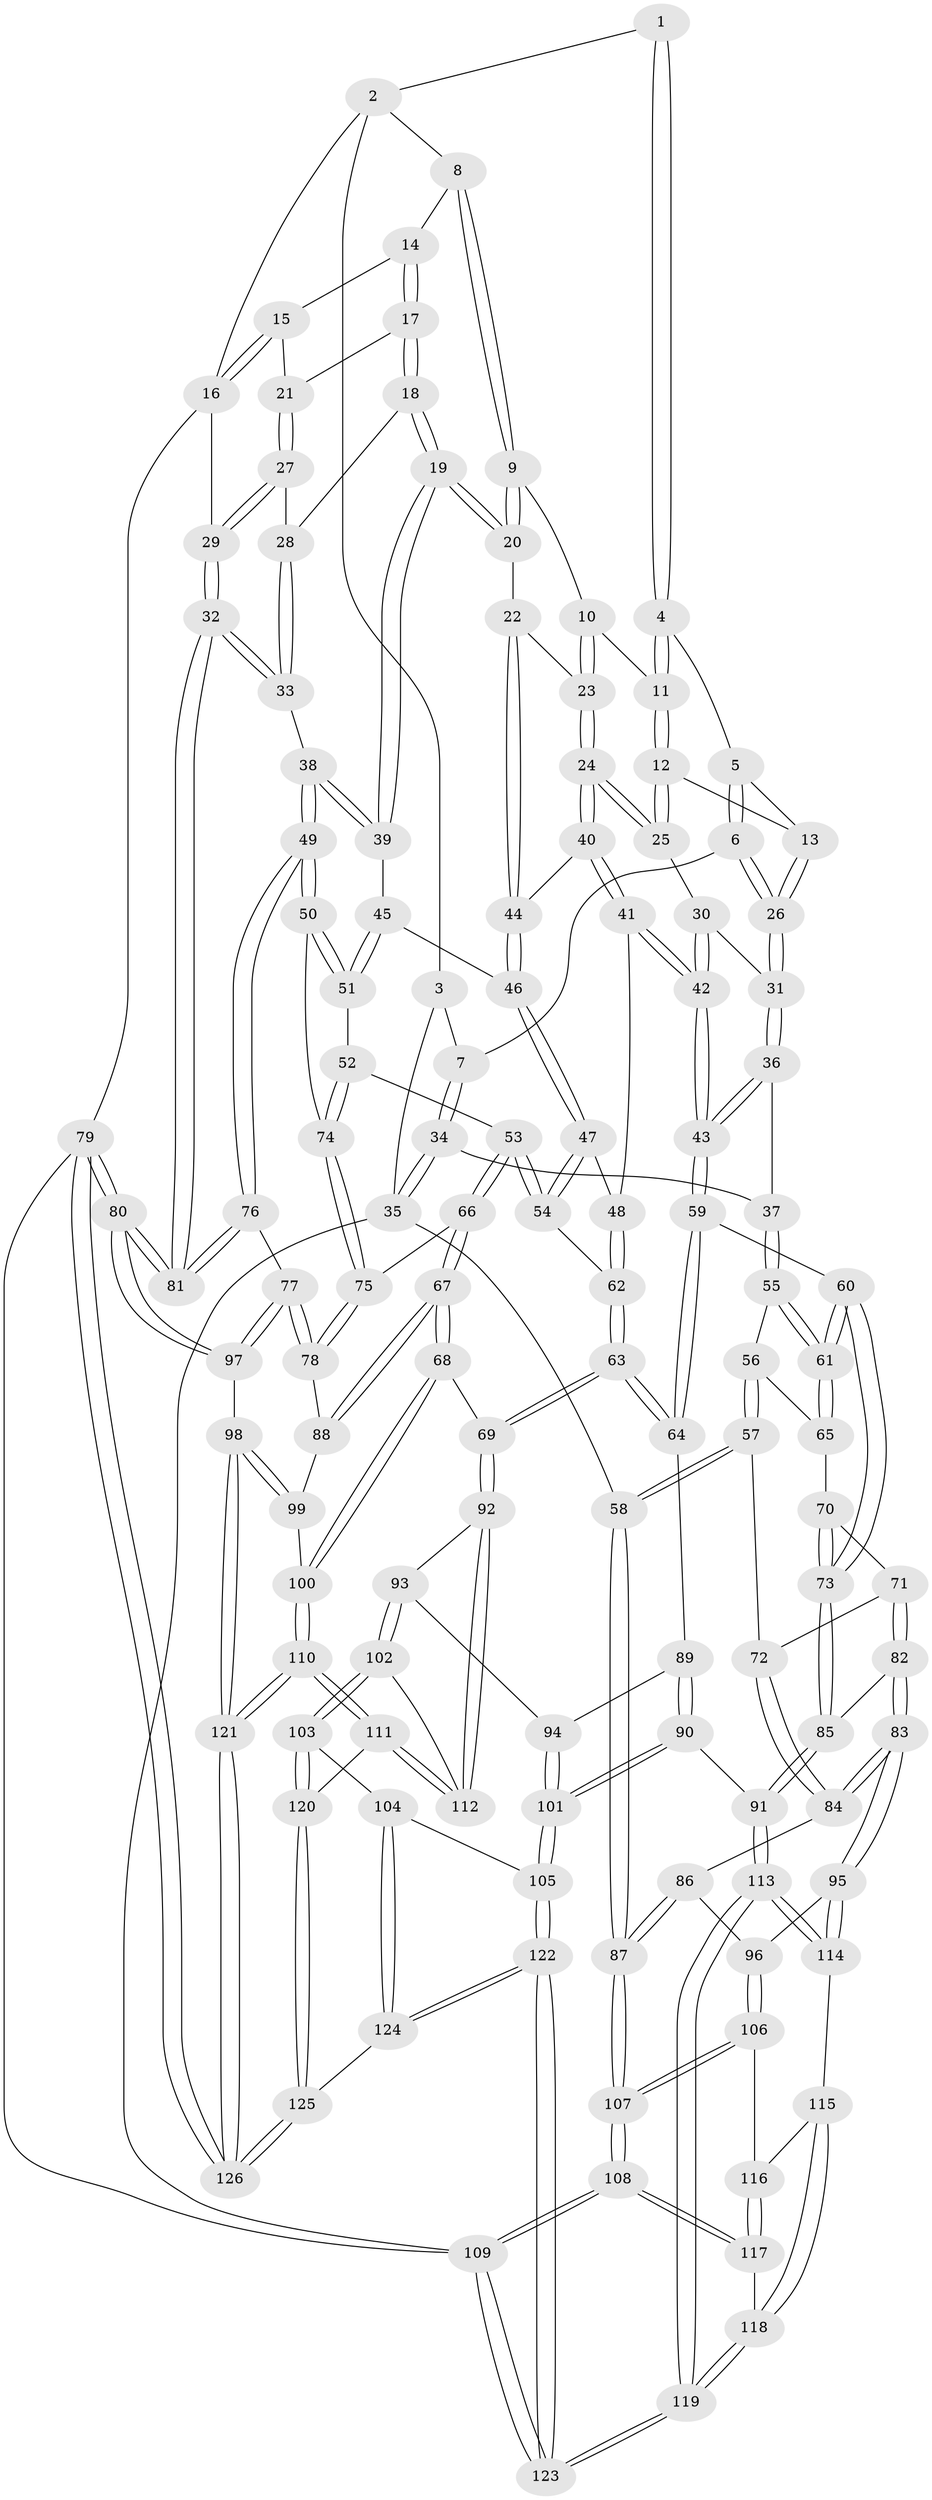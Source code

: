 // coarse degree distribution, {5: 0.2, 4: 0.32, 7: 0.02, 3: 0.34, 6: 0.1, 2: 0.02}
// Generated by graph-tools (version 1.1) at 2025/21/03/04/25 18:21:16]
// undirected, 126 vertices, 311 edges
graph export_dot {
graph [start="1"]
  node [color=gray90,style=filled];
  1 [pos="+0.5687684483772133+0"];
  2 [pos="+0.7392423291135218+0"];
  3 [pos="+0.19470065097169914+0"];
  4 [pos="+0.552062202310664+0"];
  5 [pos="+0.539921433411792+0"];
  6 [pos="+0.2893994207777226+0.16620906018825"];
  7 [pos="+0.20229722569767086+0.13746489752800464"];
  8 [pos="+0.7870607941740846+0.049215829331969614"];
  9 [pos="+0.735057665176596+0.12784633809667748"];
  10 [pos="+0.6448173821472024+0.18567979335376877"];
  11 [pos="+0.569808900300212+0.17844204217962356"];
  12 [pos="+0.5432526109210459+0.21257519753428739"];
  13 [pos="+0.42642757734952014+0.18666208328820855"];
  14 [pos="+0.7883952617185248+0.050716541859797265"];
  15 [pos="+0.9472499913996473+0.09262990248002191"];
  16 [pos="+1+0"];
  17 [pos="+0.8610641223051033+0.18473842257274073"];
  18 [pos="+0.8307817777048282+0.2803955985209943"];
  19 [pos="+0.7875507409553708+0.3388780818063495"];
  20 [pos="+0.7358470035565476+0.32065957818448"];
  21 [pos="+0.9833787076719753+0.2016074658499444"];
  22 [pos="+0.7311751259248174+0.3206970196890891"];
  23 [pos="+0.6991374656525827+0.3149777703208192"];
  24 [pos="+0.5939763401627279+0.33633344981244356"];
  25 [pos="+0.5520471839126271+0.30132889935966173"];
  26 [pos="+0.3494943978727198+0.20660632459053893"];
  27 [pos="+0.9839375444452259+0.20185075160461796"];
  28 [pos="+0.9411634092725429+0.2897695465663994"];
  29 [pos="+1+0.19768212340232885"];
  30 [pos="+0.4352707135771403+0.34101639607255707"];
  31 [pos="+0.3861945876912853+0.3267495414948153"];
  32 [pos="+1+0.49765998485419877"];
  33 [pos="+1+0.5043088389304389"];
  34 [pos="+0.029268638227735903+0.30376821520024055"];
  35 [pos="+0+0.31208195425974766"];
  36 [pos="+0.31601367239739403+0.4115621617307179"];
  37 [pos="+0.10343210647322747+0.3769508307667894"];
  38 [pos="+1+0.5054378454629155"];
  39 [pos="+0.8223707340254903+0.4049231340195937"];
  40 [pos="+0.5817918434743653+0.4256912009622901"];
  41 [pos="+0.5527438414279858+0.47428564734816314"];
  42 [pos="+0.49458736244501145+0.4824930401359451"];
  43 [pos="+0.38254447932348934+0.5739057213419932"];
  44 [pos="+0.6678258025726382+0.4423780962181988"];
  45 [pos="+0.780904824541041+0.4453252674641212"];
  46 [pos="+0.70678716161873+0.48473887576315355"];
  47 [pos="+0.6996676552568398+0.4985119576594241"];
  48 [pos="+0.5551723166771753+0.47715125035996137"];
  49 [pos="+0.9591173863570459+0.5585189282015817"];
  50 [pos="+0.8593681258118288+0.5931229136242855"];
  51 [pos="+0.7729984174569312+0.5302027651861726"];
  52 [pos="+0.7118401168447988+0.5874627523637127"];
  53 [pos="+0.7078457765283729+0.5878165512320115"];
  54 [pos="+0.6901934736664691+0.5702183258543517"];
  55 [pos="+0.12167459269162395+0.4360498771862274"];
  56 [pos="+0.11094853964457986+0.5452681267735733"];
  57 [pos="+0+0.6502213293457411"];
  58 [pos="+0+0.6420967331244717"];
  59 [pos="+0.37421228637424214+0.6040532159209028"];
  60 [pos="+0.33667644545420494+0.6229972226577941"];
  61 [pos="+0.26380413873778225+0.5824478558542823"];
  62 [pos="+0.6058545730000917+0.5696007257825271"];
  63 [pos="+0.5355552983453538+0.6972757780341767"];
  64 [pos="+0.47777102015640127+0.6786610631197574"];
  65 [pos="+0.1352967016733004+0.602719191901643"];
  66 [pos="+0.6957022809091377+0.6926739984383447"];
  67 [pos="+0.6067190261060293+0.7687887522167755"];
  68 [pos="+0.6041486826507698+0.7698401287948781"];
  69 [pos="+0.6028364134206065+0.7699032814773118"];
  70 [pos="+0.13422185301632775+0.610409768853001"];
  71 [pos="+0.10860879200385984+0.6808086253981769"];
  72 [pos="+0.009677351984107796+0.6603638391951385"];
  73 [pos="+0.2935535209162503+0.6854763364692864"];
  74 [pos="+0.8288706668121919+0.6102160725345925"];
  75 [pos="+0.7886984781824407+0.7021368219005254"];
  76 [pos="+0.9176441790191517+0.7251448312453794"];
  77 [pos="+0.884501396734334+0.7751616262791754"];
  78 [pos="+0.8229907935503568+0.7512508103832349"];
  79 [pos="+1+1"];
  80 [pos="+1+0.8658918255077925"];
  81 [pos="+1+0.8253814272279536"];
  82 [pos="+0.1930627292822244+0.7805724308626675"];
  83 [pos="+0.14654299435860357+0.8143231826185997"];
  84 [pos="+0.054591723028991915+0.7602536046459281"];
  85 [pos="+0.240377807330329+0.7775691259337251"];
  86 [pos="+0+0.7645324743893227"];
  87 [pos="+0+0.7196097848484558"];
  88 [pos="+0.7541251739154669+0.8008603127381332"];
  89 [pos="+0.4268647491498765+0.7826725313673611"];
  90 [pos="+0.304229991145335+0.8556699320259342"];
  91 [pos="+0.29933459563615816+0.8539426297850429"];
  92 [pos="+0.5736679210882034+0.8244522842310879"];
  93 [pos="+0.47386998773222283+0.8488441683700673"];
  94 [pos="+0.4637918743829526+0.8479019857952942"];
  95 [pos="+0.14382630010272945+0.8171549604828029"];
  96 [pos="+0.10111893792200512+0.8253255475930963"];
  97 [pos="+0.9135465059729493+0.8830880608429957"];
  98 [pos="+0.8999410840471024+0.8987969556655959"];
  99 [pos="+0.7639074807868594+0.8313445298485372"];
  100 [pos="+0.7243864747870091+0.9090849609884771"];
  101 [pos="+0.35308043663574984+0.8883828784073942"];
  102 [pos="+0.4644350101938387+0.9250714842102429"];
  103 [pos="+0.4508814593197461+0.9450177104620332"];
  104 [pos="+0.42502600851535693+0.9539412781928459"];
  105 [pos="+0.3586224509401332+0.8970366832631621"];
  106 [pos="+0+0.8825777356594114"];
  107 [pos="+0+0.9034443414419437"];
  108 [pos="+0+1"];
  109 [pos="+0+1"];
  110 [pos="+0.7634122819150803+1"];
  111 [pos="+0.5781451650669318+0.9216489309792173"];
  112 [pos="+0.5718011991597013+0.8727506013438368"];
  113 [pos="+0.22049958242287007+1"];
  114 [pos="+0.1330210926135682+0.872931757240997"];
  115 [pos="+0.11617995130650781+0.9011089731308418"];
  116 [pos="+0.03238659476504715+0.9123139118178878"];
  117 [pos="+0.0648822829108727+0.9597814875467017"];
  118 [pos="+0.09198588849534803+0.9721596170011548"];
  119 [pos="+0.1797499759797201+1"];
  120 [pos="+0.5466955455948578+0.969629753816191"];
  121 [pos="+0.8009976927936291+1"];
  122 [pos="+0.2893628530494273+1"];
  123 [pos="+0.18136830180571212+1"];
  124 [pos="+0.4384616626155598+1"];
  125 [pos="+0.5166821667393114+1"];
  126 [pos="+0.8060410157131792+1"];
  1 -- 2;
  1 -- 4;
  1 -- 4;
  2 -- 3;
  2 -- 8;
  2 -- 16;
  3 -- 7;
  3 -- 35;
  4 -- 5;
  4 -- 11;
  4 -- 11;
  5 -- 6;
  5 -- 6;
  5 -- 13;
  6 -- 7;
  6 -- 26;
  6 -- 26;
  7 -- 34;
  7 -- 34;
  8 -- 9;
  8 -- 9;
  8 -- 14;
  9 -- 10;
  9 -- 20;
  9 -- 20;
  10 -- 11;
  10 -- 23;
  10 -- 23;
  11 -- 12;
  11 -- 12;
  12 -- 13;
  12 -- 25;
  12 -- 25;
  13 -- 26;
  13 -- 26;
  14 -- 15;
  14 -- 17;
  14 -- 17;
  15 -- 16;
  15 -- 16;
  15 -- 21;
  16 -- 29;
  16 -- 79;
  17 -- 18;
  17 -- 18;
  17 -- 21;
  18 -- 19;
  18 -- 19;
  18 -- 28;
  19 -- 20;
  19 -- 20;
  19 -- 39;
  19 -- 39;
  20 -- 22;
  21 -- 27;
  21 -- 27;
  22 -- 23;
  22 -- 44;
  22 -- 44;
  23 -- 24;
  23 -- 24;
  24 -- 25;
  24 -- 25;
  24 -- 40;
  24 -- 40;
  25 -- 30;
  26 -- 31;
  26 -- 31;
  27 -- 28;
  27 -- 29;
  27 -- 29;
  28 -- 33;
  28 -- 33;
  29 -- 32;
  29 -- 32;
  30 -- 31;
  30 -- 42;
  30 -- 42;
  31 -- 36;
  31 -- 36;
  32 -- 33;
  32 -- 33;
  32 -- 81;
  32 -- 81;
  33 -- 38;
  34 -- 35;
  34 -- 35;
  34 -- 37;
  35 -- 58;
  35 -- 109;
  36 -- 37;
  36 -- 43;
  36 -- 43;
  37 -- 55;
  37 -- 55;
  38 -- 39;
  38 -- 39;
  38 -- 49;
  38 -- 49;
  39 -- 45;
  40 -- 41;
  40 -- 41;
  40 -- 44;
  41 -- 42;
  41 -- 42;
  41 -- 48;
  42 -- 43;
  42 -- 43;
  43 -- 59;
  43 -- 59;
  44 -- 46;
  44 -- 46;
  45 -- 46;
  45 -- 51;
  45 -- 51;
  46 -- 47;
  46 -- 47;
  47 -- 48;
  47 -- 54;
  47 -- 54;
  48 -- 62;
  48 -- 62;
  49 -- 50;
  49 -- 50;
  49 -- 76;
  49 -- 76;
  50 -- 51;
  50 -- 51;
  50 -- 74;
  51 -- 52;
  52 -- 53;
  52 -- 74;
  52 -- 74;
  53 -- 54;
  53 -- 54;
  53 -- 66;
  53 -- 66;
  54 -- 62;
  55 -- 56;
  55 -- 61;
  55 -- 61;
  56 -- 57;
  56 -- 57;
  56 -- 65;
  57 -- 58;
  57 -- 58;
  57 -- 72;
  58 -- 87;
  58 -- 87;
  59 -- 60;
  59 -- 64;
  59 -- 64;
  60 -- 61;
  60 -- 61;
  60 -- 73;
  60 -- 73;
  61 -- 65;
  61 -- 65;
  62 -- 63;
  62 -- 63;
  63 -- 64;
  63 -- 64;
  63 -- 69;
  63 -- 69;
  64 -- 89;
  65 -- 70;
  66 -- 67;
  66 -- 67;
  66 -- 75;
  67 -- 68;
  67 -- 68;
  67 -- 88;
  67 -- 88;
  68 -- 69;
  68 -- 100;
  68 -- 100;
  69 -- 92;
  69 -- 92;
  70 -- 71;
  70 -- 73;
  70 -- 73;
  71 -- 72;
  71 -- 82;
  71 -- 82;
  72 -- 84;
  72 -- 84;
  73 -- 85;
  73 -- 85;
  74 -- 75;
  74 -- 75;
  75 -- 78;
  75 -- 78;
  76 -- 77;
  76 -- 81;
  76 -- 81;
  77 -- 78;
  77 -- 78;
  77 -- 97;
  77 -- 97;
  78 -- 88;
  79 -- 80;
  79 -- 80;
  79 -- 126;
  79 -- 126;
  79 -- 109;
  80 -- 81;
  80 -- 81;
  80 -- 97;
  80 -- 97;
  82 -- 83;
  82 -- 83;
  82 -- 85;
  83 -- 84;
  83 -- 84;
  83 -- 95;
  83 -- 95;
  84 -- 86;
  85 -- 91;
  85 -- 91;
  86 -- 87;
  86 -- 87;
  86 -- 96;
  87 -- 107;
  87 -- 107;
  88 -- 99;
  89 -- 90;
  89 -- 90;
  89 -- 94;
  90 -- 91;
  90 -- 101;
  90 -- 101;
  91 -- 113;
  91 -- 113;
  92 -- 93;
  92 -- 112;
  92 -- 112;
  93 -- 94;
  93 -- 102;
  93 -- 102;
  94 -- 101;
  94 -- 101;
  95 -- 96;
  95 -- 114;
  95 -- 114;
  96 -- 106;
  96 -- 106;
  97 -- 98;
  98 -- 99;
  98 -- 99;
  98 -- 121;
  98 -- 121;
  99 -- 100;
  100 -- 110;
  100 -- 110;
  101 -- 105;
  101 -- 105;
  102 -- 103;
  102 -- 103;
  102 -- 112;
  103 -- 104;
  103 -- 120;
  103 -- 120;
  104 -- 105;
  104 -- 124;
  104 -- 124;
  105 -- 122;
  105 -- 122;
  106 -- 107;
  106 -- 107;
  106 -- 116;
  107 -- 108;
  107 -- 108;
  108 -- 109;
  108 -- 109;
  108 -- 117;
  108 -- 117;
  109 -- 123;
  109 -- 123;
  110 -- 111;
  110 -- 111;
  110 -- 121;
  110 -- 121;
  111 -- 112;
  111 -- 112;
  111 -- 120;
  113 -- 114;
  113 -- 114;
  113 -- 119;
  113 -- 119;
  114 -- 115;
  115 -- 116;
  115 -- 118;
  115 -- 118;
  116 -- 117;
  116 -- 117;
  117 -- 118;
  118 -- 119;
  118 -- 119;
  119 -- 123;
  119 -- 123;
  120 -- 125;
  120 -- 125;
  121 -- 126;
  121 -- 126;
  122 -- 123;
  122 -- 123;
  122 -- 124;
  122 -- 124;
  124 -- 125;
  125 -- 126;
  125 -- 126;
}
